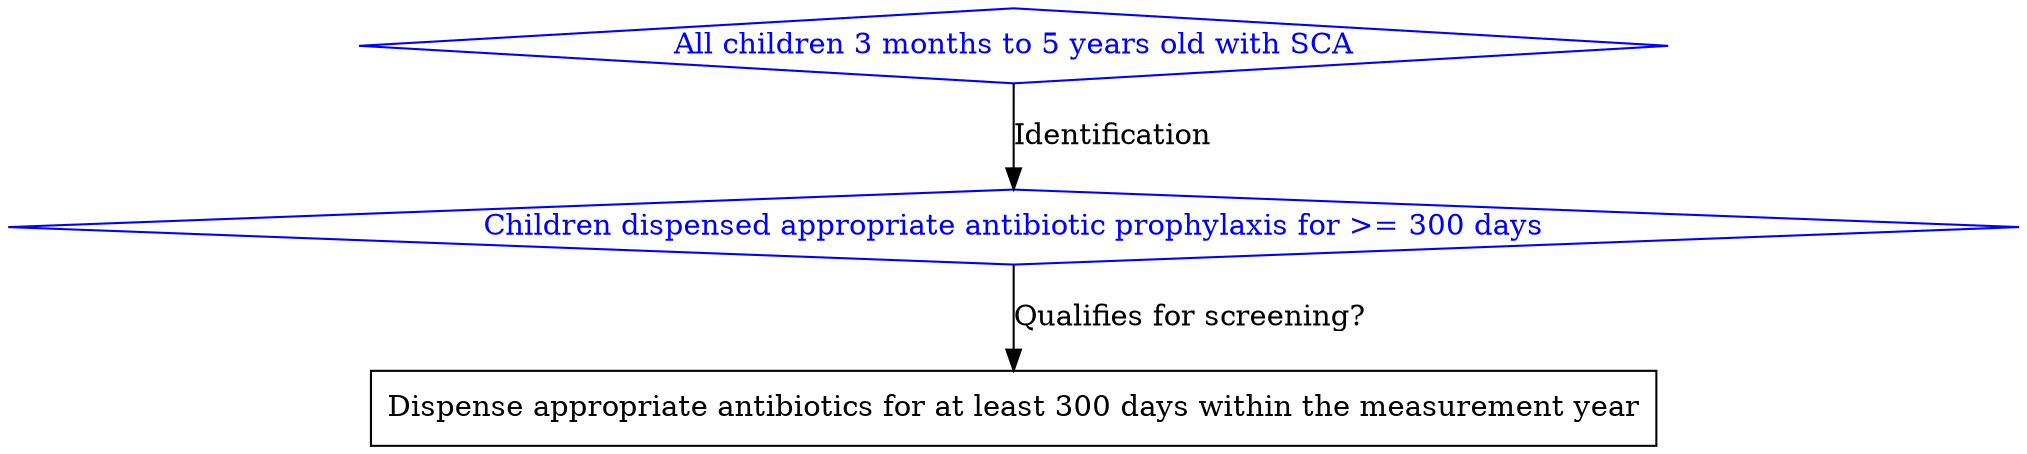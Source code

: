 digraph G {
    rankdir=TB
    node [shape=diamond,color=blue,fontcolor=blue];
    
    Denominator [label="All children 3 months to 5 years old with SCA", shape=diamond];
    Numerator [label="Children dispensed appropriate antibiotic prophylaxis for >= 300 days", shape=diamond];
    Recommendation [label="Screening and Frequency", shape=rectangle, color=black, fontcolor=black];

    Denominator -> Numerator [label="Identification"];
    Numerator -> Recommendation [label="Qualifies for screening?"];

    Recommendation [label="Dispense appropriate antibiotics for at least 300 days within the measurement year", shape=rectangle];
}